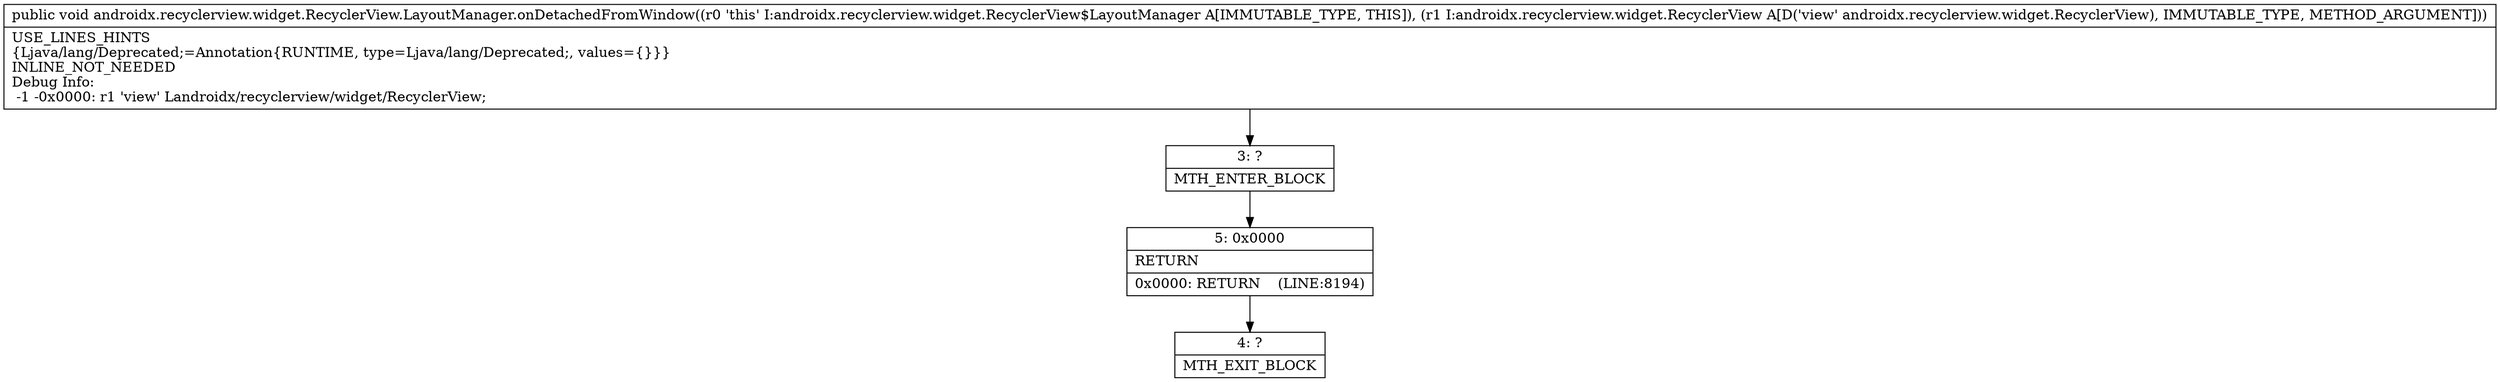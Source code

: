 digraph "CFG forandroidx.recyclerview.widget.RecyclerView.LayoutManager.onDetachedFromWindow(Landroidx\/recyclerview\/widget\/RecyclerView;)V" {
Node_3 [shape=record,label="{3\:\ ?|MTH_ENTER_BLOCK\l}"];
Node_5 [shape=record,label="{5\:\ 0x0000|RETURN\l|0x0000: RETURN    (LINE:8194)\l}"];
Node_4 [shape=record,label="{4\:\ ?|MTH_EXIT_BLOCK\l}"];
MethodNode[shape=record,label="{public void androidx.recyclerview.widget.RecyclerView.LayoutManager.onDetachedFromWindow((r0 'this' I:androidx.recyclerview.widget.RecyclerView$LayoutManager A[IMMUTABLE_TYPE, THIS]), (r1 I:androidx.recyclerview.widget.RecyclerView A[D('view' androidx.recyclerview.widget.RecyclerView), IMMUTABLE_TYPE, METHOD_ARGUMENT]))  | USE_LINES_HINTS\l\{Ljava\/lang\/Deprecated;=Annotation\{RUNTIME, type=Ljava\/lang\/Deprecated;, values=\{\}\}\}\lINLINE_NOT_NEEDED\lDebug Info:\l  \-1 \-0x0000: r1 'view' Landroidx\/recyclerview\/widget\/RecyclerView;\l}"];
MethodNode -> Node_3;Node_3 -> Node_5;
Node_5 -> Node_4;
}

